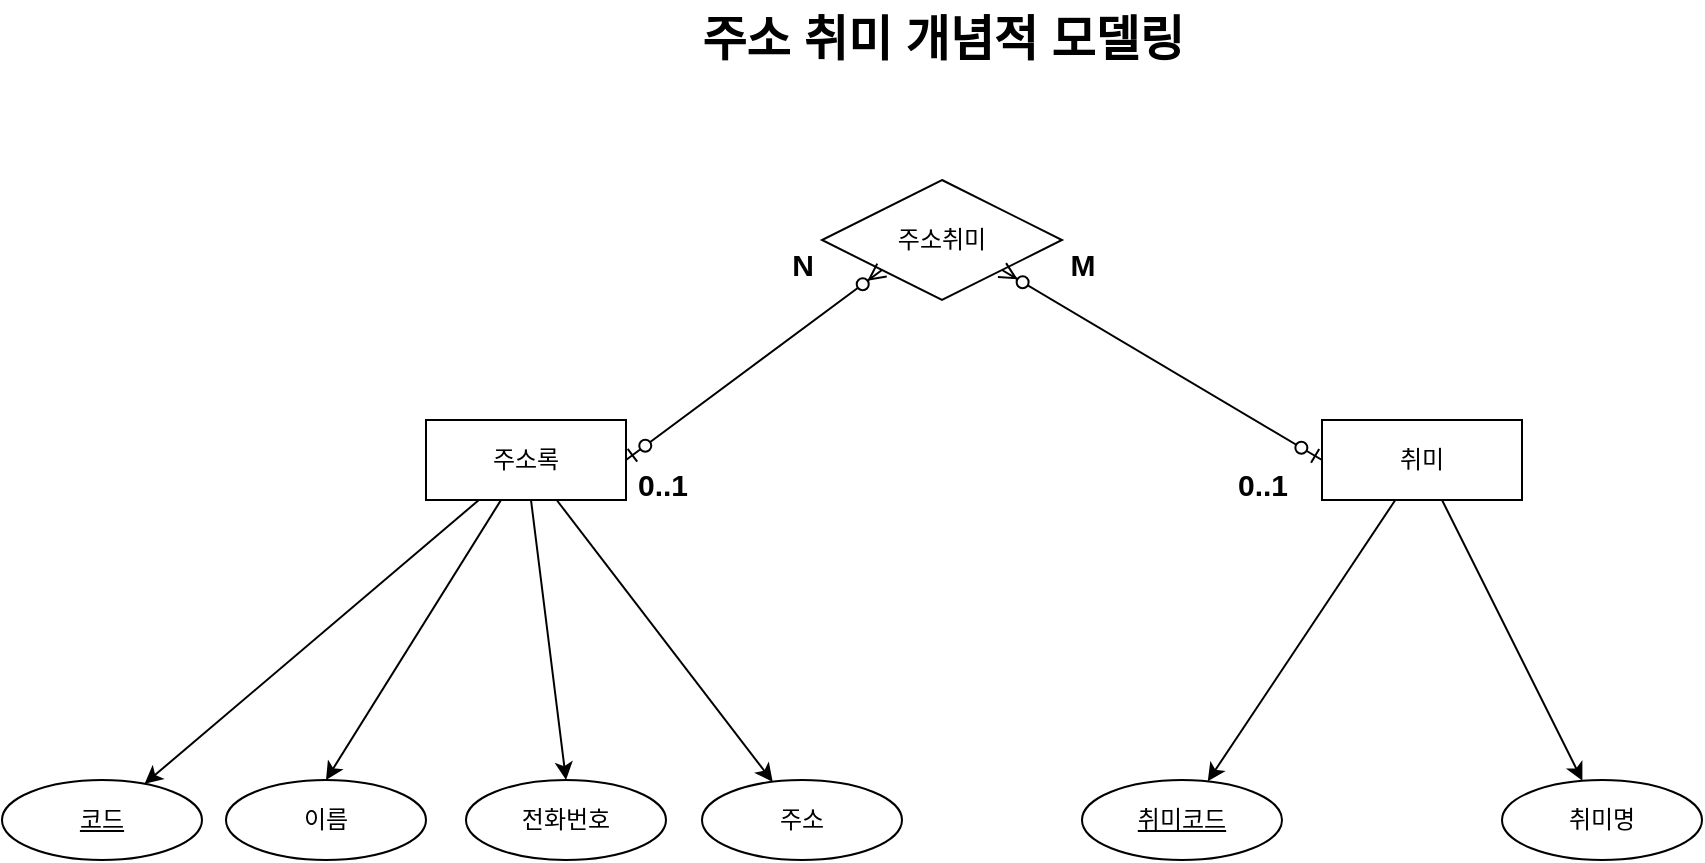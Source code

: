 <mxfile version="23.0.2" type="device">
  <diagram name="페이지-1" id="fBKNxrdLaU5sX-TwB2c1">
    <mxGraphModel dx="2022" dy="1784" grid="1" gridSize="10" guides="1" tooltips="1" connect="1" arrows="1" fold="1" page="1" pageScale="1" pageWidth="827" pageHeight="1169" math="0" shadow="0">
      <root>
        <mxCell id="0" />
        <mxCell id="1" parent="0" />
        <mxCell id="Pqggc2ab75zkXs4qhfN--18" style="rounded=0;orthogonalLoop=1;jettySize=auto;html=1;entryX=0.5;entryY=0;entryDx=0;entryDy=0;" edge="1" parent="1" source="Pqggc2ab75zkXs4qhfN--1" target="Pqggc2ab75zkXs4qhfN--6">
          <mxGeometry relative="1" as="geometry" />
        </mxCell>
        <mxCell id="Pqggc2ab75zkXs4qhfN--19" style="rounded=0;orthogonalLoop=1;jettySize=auto;html=1;entryX=0.5;entryY=0;entryDx=0;entryDy=0;" edge="1" parent="1" source="Pqggc2ab75zkXs4qhfN--1" target="Pqggc2ab75zkXs4qhfN--15">
          <mxGeometry relative="1" as="geometry" />
        </mxCell>
        <mxCell id="Pqggc2ab75zkXs4qhfN--20" style="rounded=0;orthogonalLoop=1;jettySize=auto;html=1;" edge="1" parent="1" source="Pqggc2ab75zkXs4qhfN--1" target="Pqggc2ab75zkXs4qhfN--16">
          <mxGeometry relative="1" as="geometry" />
        </mxCell>
        <mxCell id="Pqggc2ab75zkXs4qhfN--33" style="rounded=0;orthogonalLoop=1;jettySize=auto;html=1;" edge="1" parent="1" source="Pqggc2ab75zkXs4qhfN--1" target="Pqggc2ab75zkXs4qhfN--32">
          <mxGeometry relative="1" as="geometry" />
        </mxCell>
        <mxCell id="Pqggc2ab75zkXs4qhfN--1" value="주소록" style="whiteSpace=wrap;html=1;align=center;" vertex="1" parent="1">
          <mxGeometry x="72" y="190" width="100" height="40" as="geometry" />
        </mxCell>
        <mxCell id="Pqggc2ab75zkXs4qhfN--26" style="rounded=0;orthogonalLoop=1;jettySize=auto;html=1;" edge="1" parent="1" source="Pqggc2ab75zkXs4qhfN--2" target="Pqggc2ab75zkXs4qhfN--22">
          <mxGeometry relative="1" as="geometry" />
        </mxCell>
        <mxCell id="Pqggc2ab75zkXs4qhfN--35" style="rounded=0;orthogonalLoop=1;jettySize=auto;html=1;" edge="1" parent="1" source="Pqggc2ab75zkXs4qhfN--2" target="Pqggc2ab75zkXs4qhfN--34">
          <mxGeometry relative="1" as="geometry" />
        </mxCell>
        <mxCell id="Pqggc2ab75zkXs4qhfN--2" value="취미" style="whiteSpace=wrap;html=1;align=center;" vertex="1" parent="1">
          <mxGeometry x="520" y="190" width="100" height="40" as="geometry" />
        </mxCell>
        <mxCell id="Pqggc2ab75zkXs4qhfN--3" value="주소취미" style="shape=rhombus;perimeter=rhombusPerimeter;whiteSpace=wrap;html=1;align=center;" vertex="1" parent="1">
          <mxGeometry x="270" y="70" width="120" height="60" as="geometry" />
        </mxCell>
        <mxCell id="Pqggc2ab75zkXs4qhfN--6" value="이름" style="ellipse;whiteSpace=wrap;html=1;align=center;" vertex="1" parent="1">
          <mxGeometry x="-28" y="370" width="100" height="40" as="geometry" />
        </mxCell>
        <mxCell id="Pqggc2ab75zkXs4qhfN--15" value="전화번호" style="ellipse;whiteSpace=wrap;html=1;align=center;" vertex="1" parent="1">
          <mxGeometry x="92" y="370" width="100" height="40" as="geometry" />
        </mxCell>
        <mxCell id="Pqggc2ab75zkXs4qhfN--16" value="주소" style="ellipse;whiteSpace=wrap;html=1;align=center;" vertex="1" parent="1">
          <mxGeometry x="210" y="370" width="100" height="40" as="geometry" />
        </mxCell>
        <mxCell id="Pqggc2ab75zkXs4qhfN--22" value="취미명" style="ellipse;whiteSpace=wrap;html=1;align=center;" vertex="1" parent="1">
          <mxGeometry x="610" y="370" width="100" height="40" as="geometry" />
        </mxCell>
        <mxCell id="Pqggc2ab75zkXs4qhfN--32" value="코드" style="ellipse;whiteSpace=wrap;html=1;align=center;fontStyle=4;" vertex="1" parent="1">
          <mxGeometry x="-140" y="370" width="100" height="40" as="geometry" />
        </mxCell>
        <mxCell id="Pqggc2ab75zkXs4qhfN--34" value="취미코드" style="ellipse;whiteSpace=wrap;html=1;align=center;fontStyle=4;" vertex="1" parent="1">
          <mxGeometry x="400" y="370" width="100" height="40" as="geometry" />
        </mxCell>
        <mxCell id="Pqggc2ab75zkXs4qhfN--40" value="" style="fontSize=12;html=1;endArrow=ERzeroToMany;startArrow=ERzeroToOne;rounded=0;exitX=1;exitY=0.5;exitDx=0;exitDy=0;entryX=0;entryY=1;entryDx=0;entryDy=0;" edge="1" parent="1" source="Pqggc2ab75zkXs4qhfN--1" target="Pqggc2ab75zkXs4qhfN--3">
          <mxGeometry width="100" height="100" relative="1" as="geometry">
            <mxPoint x="210" y="300" as="sourcePoint" />
            <mxPoint x="260" y="280" as="targetPoint" />
          </mxGeometry>
        </mxCell>
        <mxCell id="Pqggc2ab75zkXs4qhfN--41" value="" style="fontSize=12;html=1;endArrow=ERzeroToMany;startArrow=ERzeroToOne;rounded=0;exitX=0;exitY=0.5;exitDx=0;exitDy=0;entryX=1;entryY=1;entryDx=0;entryDy=0;" edge="1" parent="1" source="Pqggc2ab75zkXs4qhfN--2" target="Pqggc2ab75zkXs4qhfN--3">
          <mxGeometry width="100" height="100" relative="1" as="geometry">
            <mxPoint x="340" y="300" as="sourcePoint" />
            <mxPoint x="420" y="280" as="targetPoint" />
          </mxGeometry>
        </mxCell>
        <mxCell id="Pqggc2ab75zkXs4qhfN--43" value="주소 취미 개념적 모델링" style="text;strokeColor=none;fillColor=none;html=1;fontSize=24;fontStyle=1;verticalAlign=middle;align=center;" vertex="1" parent="1">
          <mxGeometry x="280" y="-20" width="100" height="40" as="geometry" />
        </mxCell>
        <mxCell id="Pqggc2ab75zkXs4qhfN--46" value="&lt;font style=&quot;font-size: 15px;&quot;&gt;0..1&lt;/font&gt;" style="text;strokeColor=none;fillColor=none;html=1;fontSize=24;fontStyle=1;verticalAlign=middle;align=center;" vertex="1" parent="1">
          <mxGeometry x="140" y="200" width="100" height="40" as="geometry" />
        </mxCell>
        <mxCell id="Pqggc2ab75zkXs4qhfN--48" value="&lt;font style=&quot;font-size: 15px;&quot;&gt;0..1&lt;/font&gt;" style="text;strokeColor=none;fillColor=none;html=1;fontSize=24;fontStyle=1;verticalAlign=middle;align=center;" vertex="1" parent="1">
          <mxGeometry x="440" y="200" width="100" height="40" as="geometry" />
        </mxCell>
        <mxCell id="Pqggc2ab75zkXs4qhfN--49" value="&lt;span style=&quot;font-size: 15px;&quot;&gt;N&lt;/span&gt;" style="text;strokeColor=none;fillColor=none;html=1;fontSize=24;fontStyle=1;verticalAlign=middle;align=center;" vertex="1" parent="1">
          <mxGeometry x="210" y="90" width="100" height="40" as="geometry" />
        </mxCell>
        <mxCell id="Pqggc2ab75zkXs4qhfN--50" value="&lt;span style=&quot;font-size: 15px;&quot;&gt;M&lt;/span&gt;" style="text;strokeColor=none;fillColor=none;html=1;fontSize=24;fontStyle=1;verticalAlign=middle;align=center;" vertex="1" parent="1">
          <mxGeometry x="350" y="90" width="100" height="40" as="geometry" />
        </mxCell>
      </root>
    </mxGraphModel>
  </diagram>
</mxfile>
